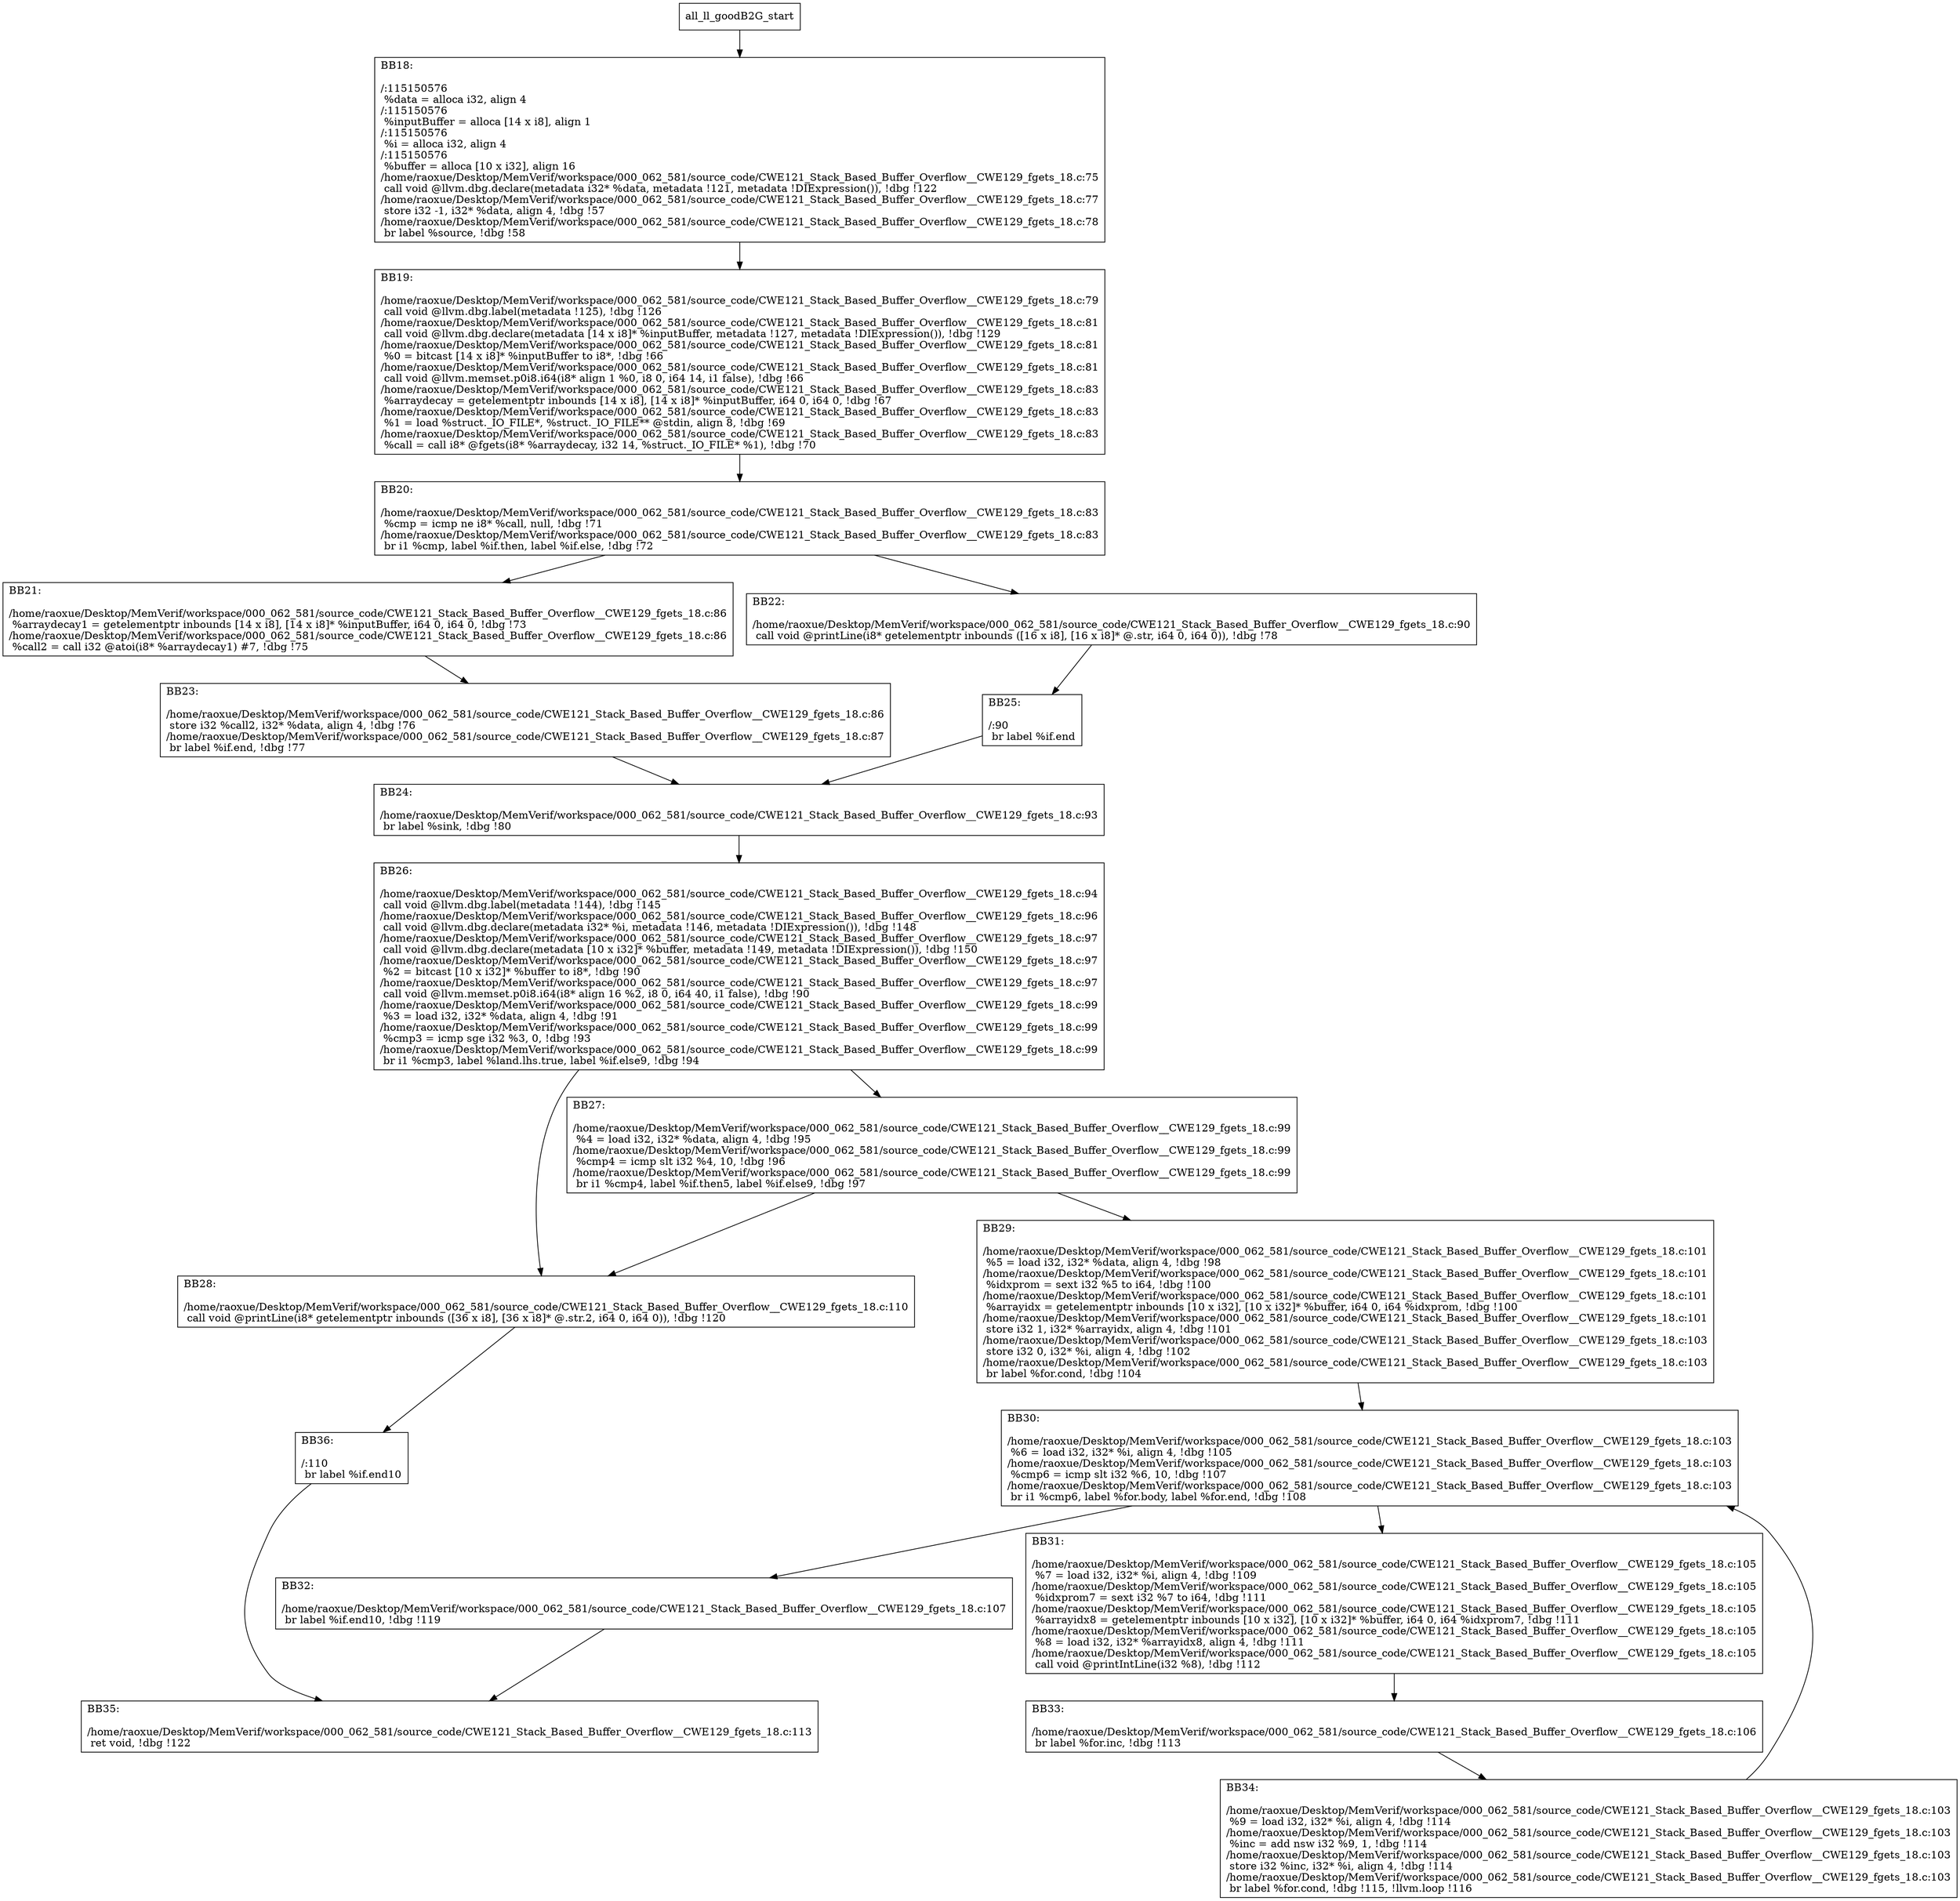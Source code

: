 digraph "CFG for'all_ll_goodB2G' function" {
	BBall_ll_goodB2G_start[shape=record,label="{all_ll_goodB2G_start}"];
	BBall_ll_goodB2G_start-> all_ll_goodB2GBB18;
	all_ll_goodB2GBB18 [shape=record, label="{BB18:\l\l/:115150576\l
  %data = alloca i32, align 4\l
/:115150576\l
  %inputBuffer = alloca [14 x i8], align 1\l
/:115150576\l
  %i = alloca i32, align 4\l
/:115150576\l
  %buffer = alloca [10 x i32], align 16\l
/home/raoxue/Desktop/MemVerif/workspace/000_062_581/source_code/CWE121_Stack_Based_Buffer_Overflow__CWE129_fgets_18.c:75\l
  call void @llvm.dbg.declare(metadata i32* %data, metadata !121, metadata !DIExpression()), !dbg !122\l
/home/raoxue/Desktop/MemVerif/workspace/000_062_581/source_code/CWE121_Stack_Based_Buffer_Overflow__CWE129_fgets_18.c:77\l
  store i32 -1, i32* %data, align 4, !dbg !57\l
/home/raoxue/Desktop/MemVerif/workspace/000_062_581/source_code/CWE121_Stack_Based_Buffer_Overflow__CWE129_fgets_18.c:78\l
  br label %source, !dbg !58\l
}"];
	all_ll_goodB2GBB18-> all_ll_goodB2GBB19;
	all_ll_goodB2GBB19 [shape=record, label="{BB19:\l\l/home/raoxue/Desktop/MemVerif/workspace/000_062_581/source_code/CWE121_Stack_Based_Buffer_Overflow__CWE129_fgets_18.c:79\l
  call void @llvm.dbg.label(metadata !125), !dbg !126\l
/home/raoxue/Desktop/MemVerif/workspace/000_062_581/source_code/CWE121_Stack_Based_Buffer_Overflow__CWE129_fgets_18.c:81\l
  call void @llvm.dbg.declare(metadata [14 x i8]* %inputBuffer, metadata !127, metadata !DIExpression()), !dbg !129\l
/home/raoxue/Desktop/MemVerif/workspace/000_062_581/source_code/CWE121_Stack_Based_Buffer_Overflow__CWE129_fgets_18.c:81\l
  %0 = bitcast [14 x i8]* %inputBuffer to i8*, !dbg !66\l
/home/raoxue/Desktop/MemVerif/workspace/000_062_581/source_code/CWE121_Stack_Based_Buffer_Overflow__CWE129_fgets_18.c:81\l
  call void @llvm.memset.p0i8.i64(i8* align 1 %0, i8 0, i64 14, i1 false), !dbg !66\l
/home/raoxue/Desktop/MemVerif/workspace/000_062_581/source_code/CWE121_Stack_Based_Buffer_Overflow__CWE129_fgets_18.c:83\l
  %arraydecay = getelementptr inbounds [14 x i8], [14 x i8]* %inputBuffer, i64 0, i64 0, !dbg !67\l
/home/raoxue/Desktop/MemVerif/workspace/000_062_581/source_code/CWE121_Stack_Based_Buffer_Overflow__CWE129_fgets_18.c:83\l
  %1 = load %struct._IO_FILE*, %struct._IO_FILE** @stdin, align 8, !dbg !69\l
/home/raoxue/Desktop/MemVerif/workspace/000_062_581/source_code/CWE121_Stack_Based_Buffer_Overflow__CWE129_fgets_18.c:83\l
  %call = call i8* @fgets(i8* %arraydecay, i32 14, %struct._IO_FILE* %1), !dbg !70\l
}"];
	all_ll_goodB2GBB19-> all_ll_goodB2GBB20;
	all_ll_goodB2GBB20 [shape=record, label="{BB20:\l\l/home/raoxue/Desktop/MemVerif/workspace/000_062_581/source_code/CWE121_Stack_Based_Buffer_Overflow__CWE129_fgets_18.c:83\l
  %cmp = icmp ne i8* %call, null, !dbg !71\l
/home/raoxue/Desktop/MemVerif/workspace/000_062_581/source_code/CWE121_Stack_Based_Buffer_Overflow__CWE129_fgets_18.c:83\l
  br i1 %cmp, label %if.then, label %if.else, !dbg !72\l
}"];
	all_ll_goodB2GBB20-> all_ll_goodB2GBB21;
	all_ll_goodB2GBB20-> all_ll_goodB2GBB22;
	all_ll_goodB2GBB21 [shape=record, label="{BB21:\l\l/home/raoxue/Desktop/MemVerif/workspace/000_062_581/source_code/CWE121_Stack_Based_Buffer_Overflow__CWE129_fgets_18.c:86\l
  %arraydecay1 = getelementptr inbounds [14 x i8], [14 x i8]* %inputBuffer, i64 0, i64 0, !dbg !73\l
/home/raoxue/Desktop/MemVerif/workspace/000_062_581/source_code/CWE121_Stack_Based_Buffer_Overflow__CWE129_fgets_18.c:86\l
  %call2 = call i32 @atoi(i8* %arraydecay1) #7, !dbg !75\l
}"];
	all_ll_goodB2GBB21-> all_ll_goodB2GBB23;
	all_ll_goodB2GBB23 [shape=record, label="{BB23:\l\l/home/raoxue/Desktop/MemVerif/workspace/000_062_581/source_code/CWE121_Stack_Based_Buffer_Overflow__CWE129_fgets_18.c:86\l
  store i32 %call2, i32* %data, align 4, !dbg !76\l
/home/raoxue/Desktop/MemVerif/workspace/000_062_581/source_code/CWE121_Stack_Based_Buffer_Overflow__CWE129_fgets_18.c:87\l
  br label %if.end, !dbg !77\l
}"];
	all_ll_goodB2GBB23-> all_ll_goodB2GBB24;
	all_ll_goodB2GBB22 [shape=record, label="{BB22:\l\l/home/raoxue/Desktop/MemVerif/workspace/000_062_581/source_code/CWE121_Stack_Based_Buffer_Overflow__CWE129_fgets_18.c:90\l
  call void @printLine(i8* getelementptr inbounds ([16 x i8], [16 x i8]* @.str, i64 0, i64 0)), !dbg !78\l
}"];
	all_ll_goodB2GBB22-> all_ll_goodB2GBB25;
	all_ll_goodB2GBB25 [shape=record, label="{BB25:\l\l/:90\l
  br label %if.end\l
}"];
	all_ll_goodB2GBB25-> all_ll_goodB2GBB24;
	all_ll_goodB2GBB24 [shape=record, label="{BB24:\l\l/home/raoxue/Desktop/MemVerif/workspace/000_062_581/source_code/CWE121_Stack_Based_Buffer_Overflow__CWE129_fgets_18.c:93\l
  br label %sink, !dbg !80\l
}"];
	all_ll_goodB2GBB24-> all_ll_goodB2GBB26;
	all_ll_goodB2GBB26 [shape=record, label="{BB26:\l\l/home/raoxue/Desktop/MemVerif/workspace/000_062_581/source_code/CWE121_Stack_Based_Buffer_Overflow__CWE129_fgets_18.c:94\l
  call void @llvm.dbg.label(metadata !144), !dbg !145\l
/home/raoxue/Desktop/MemVerif/workspace/000_062_581/source_code/CWE121_Stack_Based_Buffer_Overflow__CWE129_fgets_18.c:96\l
  call void @llvm.dbg.declare(metadata i32* %i, metadata !146, metadata !DIExpression()), !dbg !148\l
/home/raoxue/Desktop/MemVerif/workspace/000_062_581/source_code/CWE121_Stack_Based_Buffer_Overflow__CWE129_fgets_18.c:97\l
  call void @llvm.dbg.declare(metadata [10 x i32]* %buffer, metadata !149, metadata !DIExpression()), !dbg !150\l
/home/raoxue/Desktop/MemVerif/workspace/000_062_581/source_code/CWE121_Stack_Based_Buffer_Overflow__CWE129_fgets_18.c:97\l
  %2 = bitcast [10 x i32]* %buffer to i8*, !dbg !90\l
/home/raoxue/Desktop/MemVerif/workspace/000_062_581/source_code/CWE121_Stack_Based_Buffer_Overflow__CWE129_fgets_18.c:97\l
  call void @llvm.memset.p0i8.i64(i8* align 16 %2, i8 0, i64 40, i1 false), !dbg !90\l
/home/raoxue/Desktop/MemVerif/workspace/000_062_581/source_code/CWE121_Stack_Based_Buffer_Overflow__CWE129_fgets_18.c:99\l
  %3 = load i32, i32* %data, align 4, !dbg !91\l
/home/raoxue/Desktop/MemVerif/workspace/000_062_581/source_code/CWE121_Stack_Based_Buffer_Overflow__CWE129_fgets_18.c:99\l
  %cmp3 = icmp sge i32 %3, 0, !dbg !93\l
/home/raoxue/Desktop/MemVerif/workspace/000_062_581/source_code/CWE121_Stack_Based_Buffer_Overflow__CWE129_fgets_18.c:99\l
  br i1 %cmp3, label %land.lhs.true, label %if.else9, !dbg !94\l
}"];
	all_ll_goodB2GBB26-> all_ll_goodB2GBB27;
	all_ll_goodB2GBB26-> all_ll_goodB2GBB28;
	all_ll_goodB2GBB27 [shape=record, label="{BB27:\l\l/home/raoxue/Desktop/MemVerif/workspace/000_062_581/source_code/CWE121_Stack_Based_Buffer_Overflow__CWE129_fgets_18.c:99\l
  %4 = load i32, i32* %data, align 4, !dbg !95\l
/home/raoxue/Desktop/MemVerif/workspace/000_062_581/source_code/CWE121_Stack_Based_Buffer_Overflow__CWE129_fgets_18.c:99\l
  %cmp4 = icmp slt i32 %4, 10, !dbg !96\l
/home/raoxue/Desktop/MemVerif/workspace/000_062_581/source_code/CWE121_Stack_Based_Buffer_Overflow__CWE129_fgets_18.c:99\l
  br i1 %cmp4, label %if.then5, label %if.else9, !dbg !97\l
}"];
	all_ll_goodB2GBB27-> all_ll_goodB2GBB29;
	all_ll_goodB2GBB27-> all_ll_goodB2GBB28;
	all_ll_goodB2GBB29 [shape=record, label="{BB29:\l\l/home/raoxue/Desktop/MemVerif/workspace/000_062_581/source_code/CWE121_Stack_Based_Buffer_Overflow__CWE129_fgets_18.c:101\l
  %5 = load i32, i32* %data, align 4, !dbg !98\l
/home/raoxue/Desktop/MemVerif/workspace/000_062_581/source_code/CWE121_Stack_Based_Buffer_Overflow__CWE129_fgets_18.c:101\l
  %idxprom = sext i32 %5 to i64, !dbg !100\l
/home/raoxue/Desktop/MemVerif/workspace/000_062_581/source_code/CWE121_Stack_Based_Buffer_Overflow__CWE129_fgets_18.c:101\l
  %arrayidx = getelementptr inbounds [10 x i32], [10 x i32]* %buffer, i64 0, i64 %idxprom, !dbg !100\l
/home/raoxue/Desktop/MemVerif/workspace/000_062_581/source_code/CWE121_Stack_Based_Buffer_Overflow__CWE129_fgets_18.c:101\l
  store i32 1, i32* %arrayidx, align 4, !dbg !101\l
/home/raoxue/Desktop/MemVerif/workspace/000_062_581/source_code/CWE121_Stack_Based_Buffer_Overflow__CWE129_fgets_18.c:103\l
  store i32 0, i32* %i, align 4, !dbg !102\l
/home/raoxue/Desktop/MemVerif/workspace/000_062_581/source_code/CWE121_Stack_Based_Buffer_Overflow__CWE129_fgets_18.c:103\l
  br label %for.cond, !dbg !104\l
}"];
	all_ll_goodB2GBB29-> all_ll_goodB2GBB30;
	all_ll_goodB2GBB30 [shape=record, label="{BB30:\l\l/home/raoxue/Desktop/MemVerif/workspace/000_062_581/source_code/CWE121_Stack_Based_Buffer_Overflow__CWE129_fgets_18.c:103\l
  %6 = load i32, i32* %i, align 4, !dbg !105\l
/home/raoxue/Desktop/MemVerif/workspace/000_062_581/source_code/CWE121_Stack_Based_Buffer_Overflow__CWE129_fgets_18.c:103\l
  %cmp6 = icmp slt i32 %6, 10, !dbg !107\l
/home/raoxue/Desktop/MemVerif/workspace/000_062_581/source_code/CWE121_Stack_Based_Buffer_Overflow__CWE129_fgets_18.c:103\l
  br i1 %cmp6, label %for.body, label %for.end, !dbg !108\l
}"];
	all_ll_goodB2GBB30-> all_ll_goodB2GBB31;
	all_ll_goodB2GBB30-> all_ll_goodB2GBB32;
	all_ll_goodB2GBB31 [shape=record, label="{BB31:\l\l/home/raoxue/Desktop/MemVerif/workspace/000_062_581/source_code/CWE121_Stack_Based_Buffer_Overflow__CWE129_fgets_18.c:105\l
  %7 = load i32, i32* %i, align 4, !dbg !109\l
/home/raoxue/Desktop/MemVerif/workspace/000_062_581/source_code/CWE121_Stack_Based_Buffer_Overflow__CWE129_fgets_18.c:105\l
  %idxprom7 = sext i32 %7 to i64, !dbg !111\l
/home/raoxue/Desktop/MemVerif/workspace/000_062_581/source_code/CWE121_Stack_Based_Buffer_Overflow__CWE129_fgets_18.c:105\l
  %arrayidx8 = getelementptr inbounds [10 x i32], [10 x i32]* %buffer, i64 0, i64 %idxprom7, !dbg !111\l
/home/raoxue/Desktop/MemVerif/workspace/000_062_581/source_code/CWE121_Stack_Based_Buffer_Overflow__CWE129_fgets_18.c:105\l
  %8 = load i32, i32* %arrayidx8, align 4, !dbg !111\l
/home/raoxue/Desktop/MemVerif/workspace/000_062_581/source_code/CWE121_Stack_Based_Buffer_Overflow__CWE129_fgets_18.c:105\l
  call void @printIntLine(i32 %8), !dbg !112\l
}"];
	all_ll_goodB2GBB31-> all_ll_goodB2GBB33;
	all_ll_goodB2GBB33 [shape=record, label="{BB33:\l\l/home/raoxue/Desktop/MemVerif/workspace/000_062_581/source_code/CWE121_Stack_Based_Buffer_Overflow__CWE129_fgets_18.c:106\l
  br label %for.inc, !dbg !113\l
}"];
	all_ll_goodB2GBB33-> all_ll_goodB2GBB34;
	all_ll_goodB2GBB34 [shape=record, label="{BB34:\l\l/home/raoxue/Desktop/MemVerif/workspace/000_062_581/source_code/CWE121_Stack_Based_Buffer_Overflow__CWE129_fgets_18.c:103\l
  %9 = load i32, i32* %i, align 4, !dbg !114\l
/home/raoxue/Desktop/MemVerif/workspace/000_062_581/source_code/CWE121_Stack_Based_Buffer_Overflow__CWE129_fgets_18.c:103\l
  %inc = add nsw i32 %9, 1, !dbg !114\l
/home/raoxue/Desktop/MemVerif/workspace/000_062_581/source_code/CWE121_Stack_Based_Buffer_Overflow__CWE129_fgets_18.c:103\l
  store i32 %inc, i32* %i, align 4, !dbg !114\l
/home/raoxue/Desktop/MemVerif/workspace/000_062_581/source_code/CWE121_Stack_Based_Buffer_Overflow__CWE129_fgets_18.c:103\l
  br label %for.cond, !dbg !115, !llvm.loop !116\l
}"];
	all_ll_goodB2GBB34-> all_ll_goodB2GBB30;
	all_ll_goodB2GBB32 [shape=record, label="{BB32:\l\l/home/raoxue/Desktop/MemVerif/workspace/000_062_581/source_code/CWE121_Stack_Based_Buffer_Overflow__CWE129_fgets_18.c:107\l
  br label %if.end10, !dbg !119\l
}"];
	all_ll_goodB2GBB32-> all_ll_goodB2GBB35;
	all_ll_goodB2GBB28 [shape=record, label="{BB28:\l\l/home/raoxue/Desktop/MemVerif/workspace/000_062_581/source_code/CWE121_Stack_Based_Buffer_Overflow__CWE129_fgets_18.c:110\l
  call void @printLine(i8* getelementptr inbounds ([36 x i8], [36 x i8]* @.str.2, i64 0, i64 0)), !dbg !120\l
}"];
	all_ll_goodB2GBB28-> all_ll_goodB2GBB36;
	all_ll_goodB2GBB36 [shape=record, label="{BB36:\l\l/:110\l
  br label %if.end10\l
}"];
	all_ll_goodB2GBB36-> all_ll_goodB2GBB35;
	all_ll_goodB2GBB35 [shape=record, label="{BB35:\l\l/home/raoxue/Desktop/MemVerif/workspace/000_062_581/source_code/CWE121_Stack_Based_Buffer_Overflow__CWE129_fgets_18.c:113\l
  ret void, !dbg !122\l
}"];
}
